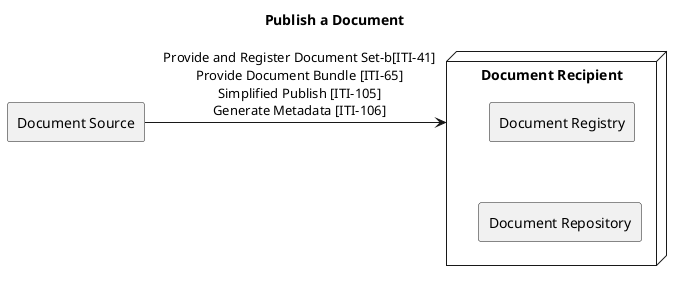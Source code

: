 @startuml

title "Publish a Document"

agent "Document Source" as Source
node "Document Recipient" as Filler {
agent "Document Registry" as Registry
agent "Document Repository" as Repository
Registry -d[hidden]- Repository
}

Source -r-> Filler: Provide and Register Document Set-b[ITI-41]\nProvide Document Bundle [ITI-65]\nSimplified Publish [ITI-105]\nGenerate Metadata [ITI-106]

@enduml
